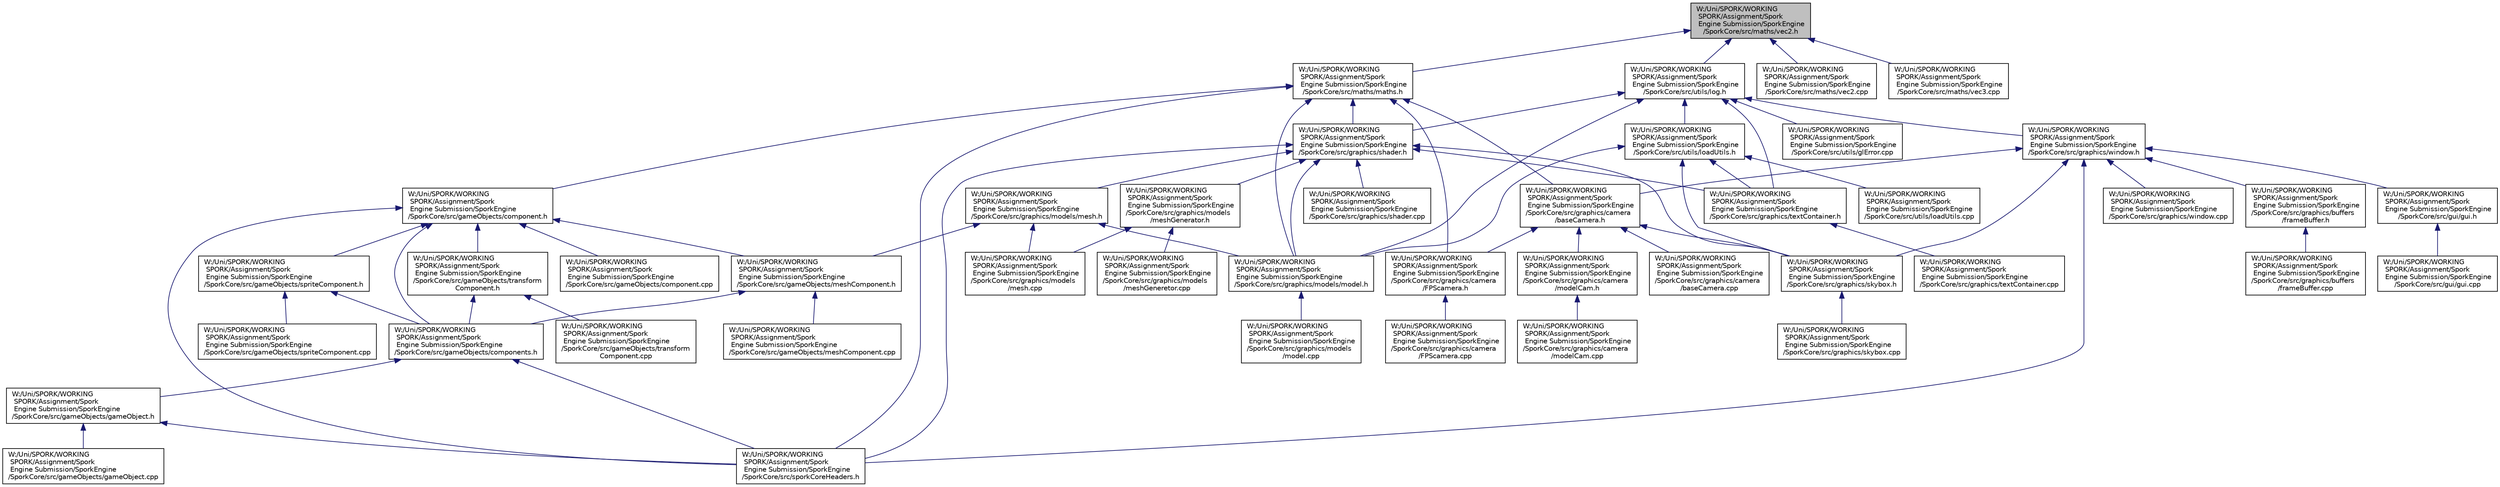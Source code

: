 digraph "W:/Uni/SPORK/WORKING SPORK/Assignment/Spork Engine Submission/SporkEngine/SporkCore/src/maths/vec2.h"
{
  edge [fontname="Helvetica",fontsize="10",labelfontname="Helvetica",labelfontsize="10"];
  node [fontname="Helvetica",fontsize="10",shape=record];
  Node19 [label="W:/Uni/SPORK/WORKING\l SPORK/Assignment/Spork\l Engine Submission/SporkEngine\l/SporkCore/src/maths/vec2.h",height=0.2,width=0.4,color="black", fillcolor="grey75", style="filled", fontcolor="black"];
  Node19 -> Node20 [dir="back",color="midnightblue",fontsize="10",style="solid",fontname="Helvetica"];
  Node20 [label="W:/Uni/SPORK/WORKING\l SPORK/Assignment/Spork\l Engine Submission/SporkEngine\l/SporkCore/src/maths/maths.h",height=0.2,width=0.4,color="black", fillcolor="white", style="filled",URL="$maths_8h.html"];
  Node20 -> Node21 [dir="back",color="midnightblue",fontsize="10",style="solid",fontname="Helvetica"];
  Node21 [label="W:/Uni/SPORK/WORKING\l SPORK/Assignment/Spork\l Engine Submission/SporkEngine\l/SporkCore/src/gameObjects/component.h",height=0.2,width=0.4,color="black", fillcolor="white", style="filled",URL="$component_8h.html"];
  Node21 -> Node22 [dir="back",color="midnightblue",fontsize="10",style="solid",fontname="Helvetica"];
  Node22 [label="W:/Uni/SPORK/WORKING\l SPORK/Assignment/Spork\l Engine Submission/SporkEngine\l/SporkCore/src/gameObjects/component.cpp",height=0.2,width=0.4,color="black", fillcolor="white", style="filled",URL="$component_8cpp.html"];
  Node21 -> Node23 [dir="back",color="midnightblue",fontsize="10",style="solid",fontname="Helvetica"];
  Node23 [label="W:/Uni/SPORK/WORKING\l SPORK/Assignment/Spork\l Engine Submission/SporkEngine\l/SporkCore/src/gameObjects/components.h",height=0.2,width=0.4,color="black", fillcolor="white", style="filled",URL="$components_8h.html"];
  Node23 -> Node24 [dir="back",color="midnightblue",fontsize="10",style="solid",fontname="Helvetica"];
  Node24 [label="W:/Uni/SPORK/WORKING\l SPORK/Assignment/Spork\l Engine Submission/SporkEngine\l/SporkCore/src/gameObjects/gameObject.h",height=0.2,width=0.4,color="black", fillcolor="white", style="filled",URL="$game_object_8h.html"];
  Node24 -> Node25 [dir="back",color="midnightblue",fontsize="10",style="solid",fontname="Helvetica"];
  Node25 [label="W:/Uni/SPORK/WORKING\l SPORK/Assignment/Spork\l Engine Submission/SporkEngine\l/SporkCore/src/gameObjects/gameObject.cpp",height=0.2,width=0.4,color="black", fillcolor="white", style="filled",URL="$game_object_8cpp.html"];
  Node24 -> Node26 [dir="back",color="midnightblue",fontsize="10",style="solid",fontname="Helvetica"];
  Node26 [label="W:/Uni/SPORK/WORKING\l SPORK/Assignment/Spork\l Engine Submission/SporkEngine\l/SporkCore/src/sporkCoreHeaders.h",height=0.2,width=0.4,color="black", fillcolor="white", style="filled",URL="$spork_core_headers_8h.html"];
  Node23 -> Node26 [dir="back",color="midnightblue",fontsize="10",style="solid",fontname="Helvetica"];
  Node21 -> Node27 [dir="back",color="midnightblue",fontsize="10",style="solid",fontname="Helvetica"];
  Node27 [label="W:/Uni/SPORK/WORKING\l SPORK/Assignment/Spork\l Engine Submission/SporkEngine\l/SporkCore/src/gameObjects/spriteComponent.h",height=0.2,width=0.4,color="black", fillcolor="white", style="filled",URL="$sprite_component_8h.html"];
  Node27 -> Node23 [dir="back",color="midnightblue",fontsize="10",style="solid",fontname="Helvetica"];
  Node27 -> Node28 [dir="back",color="midnightblue",fontsize="10",style="solid",fontname="Helvetica"];
  Node28 [label="W:/Uni/SPORK/WORKING\l SPORK/Assignment/Spork\l Engine Submission/SporkEngine\l/SporkCore/src/gameObjects/spriteComponent.cpp",height=0.2,width=0.4,color="black", fillcolor="white", style="filled",URL="$sprite_component_8cpp.html"];
  Node21 -> Node29 [dir="back",color="midnightblue",fontsize="10",style="solid",fontname="Helvetica"];
  Node29 [label="W:/Uni/SPORK/WORKING\l SPORK/Assignment/Spork\l Engine Submission/SporkEngine\l/SporkCore/src/gameObjects/transform\lComponent.h",height=0.2,width=0.4,color="black", fillcolor="white", style="filled",URL="$transform_component_8h.html"];
  Node29 -> Node23 [dir="back",color="midnightblue",fontsize="10",style="solid",fontname="Helvetica"];
  Node29 -> Node30 [dir="back",color="midnightblue",fontsize="10",style="solid",fontname="Helvetica"];
  Node30 [label="W:/Uni/SPORK/WORKING\l SPORK/Assignment/Spork\l Engine Submission/SporkEngine\l/SporkCore/src/gameObjects/transform\lComponent.cpp",height=0.2,width=0.4,color="black", fillcolor="white", style="filled",URL="$transform_component_8cpp.html"];
  Node21 -> Node31 [dir="back",color="midnightblue",fontsize="10",style="solid",fontname="Helvetica"];
  Node31 [label="W:/Uni/SPORK/WORKING\l SPORK/Assignment/Spork\l Engine Submission/SporkEngine\l/SporkCore/src/gameObjects/meshComponent.h",height=0.2,width=0.4,color="black", fillcolor="white", style="filled",URL="$mesh_component_8h.html"];
  Node31 -> Node23 [dir="back",color="midnightblue",fontsize="10",style="solid",fontname="Helvetica"];
  Node31 -> Node32 [dir="back",color="midnightblue",fontsize="10",style="solid",fontname="Helvetica"];
  Node32 [label="W:/Uni/SPORK/WORKING\l SPORK/Assignment/Spork\l Engine Submission/SporkEngine\l/SporkCore/src/gameObjects/meshComponent.cpp",height=0.2,width=0.4,color="black", fillcolor="white", style="filled",URL="$mesh_component_8cpp.html"];
  Node21 -> Node26 [dir="back",color="midnightblue",fontsize="10",style="solid",fontname="Helvetica"];
  Node20 -> Node33 [dir="back",color="midnightblue",fontsize="10",style="solid",fontname="Helvetica"];
  Node33 [label="W:/Uni/SPORK/WORKING\l SPORK/Assignment/Spork\l Engine Submission/SporkEngine\l/SporkCore/src/graphics/shader.h",height=0.2,width=0.4,color="black", fillcolor="white", style="filled",URL="$shader_8h.html"];
  Node33 -> Node34 [dir="back",color="midnightblue",fontsize="10",style="solid",fontname="Helvetica"];
  Node34 [label="W:/Uni/SPORK/WORKING\l SPORK/Assignment/Spork\l Engine Submission/SporkEngine\l/SporkCore/src/graphics/models/mesh.h",height=0.2,width=0.4,color="black", fillcolor="white", style="filled",URL="$mesh_8h.html"];
  Node34 -> Node31 [dir="back",color="midnightblue",fontsize="10",style="solid",fontname="Helvetica"];
  Node34 -> Node35 [dir="back",color="midnightblue",fontsize="10",style="solid",fontname="Helvetica"];
  Node35 [label="W:/Uni/SPORK/WORKING\l SPORK/Assignment/Spork\l Engine Submission/SporkEngine\l/SporkCore/src/graphics/models\l/mesh.cpp",height=0.2,width=0.4,color="black", fillcolor="white", style="filled",URL="$mesh_8cpp.html"];
  Node34 -> Node36 [dir="back",color="midnightblue",fontsize="10",style="solid",fontname="Helvetica"];
  Node36 [label="W:/Uni/SPORK/WORKING\l SPORK/Assignment/Spork\l Engine Submission/SporkEngine\l/SporkCore/src/graphics/models/model.h",height=0.2,width=0.4,color="black", fillcolor="white", style="filled",URL="$model_8h.html"];
  Node36 -> Node37 [dir="back",color="midnightblue",fontsize="10",style="solid",fontname="Helvetica"];
  Node37 [label="W:/Uni/SPORK/WORKING\l SPORK/Assignment/Spork\l Engine Submission/SporkEngine\l/SporkCore/src/graphics/models\l/model.cpp",height=0.2,width=0.4,color="black", fillcolor="white", style="filled",URL="$model_8cpp.html"];
  Node33 -> Node38 [dir="back",color="midnightblue",fontsize="10",style="solid",fontname="Helvetica"];
  Node38 [label="W:/Uni/SPORK/WORKING\l SPORK/Assignment/Spork\l Engine Submission/SporkEngine\l/SporkCore/src/graphics/models\l/meshGenerator.h",height=0.2,width=0.4,color="black", fillcolor="white", style="filled",URL="$mesh_generator_8h.html"];
  Node38 -> Node35 [dir="back",color="midnightblue",fontsize="10",style="solid",fontname="Helvetica"];
  Node38 -> Node39 [dir="back",color="midnightblue",fontsize="10",style="solid",fontname="Helvetica"];
  Node39 [label="W:/Uni/SPORK/WORKING\l SPORK/Assignment/Spork\l Engine Submission/SporkEngine\l/SporkCore/src/graphics/models\l/meshGeneretor.cpp",height=0.2,width=0.4,color="black", fillcolor="white", style="filled",URL="$mesh_generetor_8cpp.html"];
  Node33 -> Node36 [dir="back",color="midnightblue",fontsize="10",style="solid",fontname="Helvetica"];
  Node33 -> Node40 [dir="back",color="midnightblue",fontsize="10",style="solid",fontname="Helvetica"];
  Node40 [label="W:/Uni/SPORK/WORKING\l SPORK/Assignment/Spork\l Engine Submission/SporkEngine\l/SporkCore/src/graphics/shader.cpp",height=0.2,width=0.4,color="black", fillcolor="white", style="filled",URL="$shader_8cpp.html"];
  Node33 -> Node41 [dir="back",color="midnightblue",fontsize="10",style="solid",fontname="Helvetica"];
  Node41 [label="W:/Uni/SPORK/WORKING\l SPORK/Assignment/Spork\l Engine Submission/SporkEngine\l/SporkCore/src/graphics/skybox.h",height=0.2,width=0.4,color="black", fillcolor="white", style="filled",URL="$skybox_8h.html"];
  Node41 -> Node42 [dir="back",color="midnightblue",fontsize="10",style="solid",fontname="Helvetica"];
  Node42 [label="W:/Uni/SPORK/WORKING\l SPORK/Assignment/Spork\l Engine Submission/SporkEngine\l/SporkCore/src/graphics/skybox.cpp",height=0.2,width=0.4,color="black", fillcolor="white", style="filled",URL="$skybox_8cpp.html"];
  Node33 -> Node43 [dir="back",color="midnightblue",fontsize="10",style="solid",fontname="Helvetica"];
  Node43 [label="W:/Uni/SPORK/WORKING\l SPORK/Assignment/Spork\l Engine Submission/SporkEngine\l/SporkCore/src/graphics/textContainer.h",height=0.2,width=0.4,color="black", fillcolor="white", style="filled",URL="$text_container_8h.html"];
  Node43 -> Node44 [dir="back",color="midnightblue",fontsize="10",style="solid",fontname="Helvetica"];
  Node44 [label="W:/Uni/SPORK/WORKING\l SPORK/Assignment/Spork\l Engine Submission/SporkEngine\l/SporkCore/src/graphics/textContainer.cpp",height=0.2,width=0.4,color="black", fillcolor="white", style="filled",URL="$text_container_8cpp.html"];
  Node33 -> Node26 [dir="back",color="midnightblue",fontsize="10",style="solid",fontname="Helvetica"];
  Node20 -> Node45 [dir="back",color="midnightblue",fontsize="10",style="solid",fontname="Helvetica"];
  Node45 [label="W:/Uni/SPORK/WORKING\l SPORK/Assignment/Spork\l Engine Submission/SporkEngine\l/SporkCore/src/graphics/camera\l/baseCamera.h",height=0.2,width=0.4,color="black", fillcolor="white", style="filled",URL="$base_camera_8h.html"];
  Node45 -> Node46 [dir="back",color="midnightblue",fontsize="10",style="solid",fontname="Helvetica"];
  Node46 [label="W:/Uni/SPORK/WORKING\l SPORK/Assignment/Spork\l Engine Submission/SporkEngine\l/SporkCore/src/graphics/camera\l/baseCamera.cpp",height=0.2,width=0.4,color="black", fillcolor="white", style="filled",URL="$base_camera_8cpp.html"];
  Node45 -> Node47 [dir="back",color="midnightblue",fontsize="10",style="solid",fontname="Helvetica"];
  Node47 [label="W:/Uni/SPORK/WORKING\l SPORK/Assignment/Spork\l Engine Submission/SporkEngine\l/SporkCore/src/graphics/camera\l/FPScamera.h",height=0.2,width=0.4,color="black", fillcolor="white", style="filled",URL="$_f_p_scamera_8h.html"];
  Node47 -> Node48 [dir="back",color="midnightblue",fontsize="10",style="solid",fontname="Helvetica"];
  Node48 [label="W:/Uni/SPORK/WORKING\l SPORK/Assignment/Spork\l Engine Submission/SporkEngine\l/SporkCore/src/graphics/camera\l/FPScamera.cpp",height=0.2,width=0.4,color="black", fillcolor="white", style="filled",URL="$_f_p_scamera_8cpp.html"];
  Node45 -> Node49 [dir="back",color="midnightblue",fontsize="10",style="solid",fontname="Helvetica"];
  Node49 [label="W:/Uni/SPORK/WORKING\l SPORK/Assignment/Spork\l Engine Submission/SporkEngine\l/SporkCore/src/graphics/camera\l/modelCam.h",height=0.2,width=0.4,color="black", fillcolor="white", style="filled",URL="$model_cam_8h.html"];
  Node49 -> Node50 [dir="back",color="midnightblue",fontsize="10",style="solid",fontname="Helvetica"];
  Node50 [label="W:/Uni/SPORK/WORKING\l SPORK/Assignment/Spork\l Engine Submission/SporkEngine\l/SporkCore/src/graphics/camera\l/modelCam.cpp",height=0.2,width=0.4,color="black", fillcolor="white", style="filled",URL="$model_cam_8cpp.html"];
  Node45 -> Node41 [dir="back",color="midnightblue",fontsize="10",style="solid",fontname="Helvetica"];
  Node20 -> Node47 [dir="back",color="midnightblue",fontsize="10",style="solid",fontname="Helvetica"];
  Node20 -> Node36 [dir="back",color="midnightblue",fontsize="10",style="solid",fontname="Helvetica"];
  Node20 -> Node26 [dir="back",color="midnightblue",fontsize="10",style="solid",fontname="Helvetica"];
  Node19 -> Node51 [dir="back",color="midnightblue",fontsize="10",style="solid",fontname="Helvetica"];
  Node51 [label="W:/Uni/SPORK/WORKING\l SPORK/Assignment/Spork\l Engine Submission/SporkEngine\l/SporkCore/src/utils/log.h",height=0.2,width=0.4,color="black", fillcolor="white", style="filled",URL="$log_8h.html"];
  Node51 -> Node33 [dir="back",color="midnightblue",fontsize="10",style="solid",fontname="Helvetica"];
  Node51 -> Node52 [dir="back",color="midnightblue",fontsize="10",style="solid",fontname="Helvetica"];
  Node52 [label="W:/Uni/SPORK/WORKING\l SPORK/Assignment/Spork\l Engine Submission/SporkEngine\l/SporkCore/src/graphics/window.h",height=0.2,width=0.4,color="black", fillcolor="white", style="filled",URL="$window_8h.html"];
  Node52 -> Node53 [dir="back",color="midnightblue",fontsize="10",style="solid",fontname="Helvetica"];
  Node53 [label="W:/Uni/SPORK/WORKING\l SPORK/Assignment/Spork\l Engine Submission/SporkEngine\l/SporkCore/src/graphics/buffers\l/frameBuffer.h",height=0.2,width=0.4,color="black", fillcolor="white", style="filled",URL="$frame_buffer_8h.html"];
  Node53 -> Node54 [dir="back",color="midnightblue",fontsize="10",style="solid",fontname="Helvetica"];
  Node54 [label="W:/Uni/SPORK/WORKING\l SPORK/Assignment/Spork\l Engine Submission/SporkEngine\l/SporkCore/src/graphics/buffers\l/frameBuffer.cpp",height=0.2,width=0.4,color="black", fillcolor="white", style="filled",URL="$frame_buffer_8cpp.html"];
  Node52 -> Node45 [dir="back",color="midnightblue",fontsize="10",style="solid",fontname="Helvetica"];
  Node52 -> Node41 [dir="back",color="midnightblue",fontsize="10",style="solid",fontname="Helvetica"];
  Node52 -> Node55 [dir="back",color="midnightblue",fontsize="10",style="solid",fontname="Helvetica"];
  Node55 [label="W:/Uni/SPORK/WORKING\l SPORK/Assignment/Spork\l Engine Submission/SporkEngine\l/SporkCore/src/graphics/window.cpp",height=0.2,width=0.4,color="black", fillcolor="white", style="filled",URL="$window_8cpp.html"];
  Node52 -> Node56 [dir="back",color="midnightblue",fontsize="10",style="solid",fontname="Helvetica"];
  Node56 [label="W:/Uni/SPORK/WORKING\l SPORK/Assignment/Spork\l Engine Submission/SporkEngine\l/SporkCore/src/gui/gui.h",height=0.2,width=0.4,color="black", fillcolor="white", style="filled",URL="$gui_8h.html"];
  Node56 -> Node57 [dir="back",color="midnightblue",fontsize="10",style="solid",fontname="Helvetica"];
  Node57 [label="W:/Uni/SPORK/WORKING\l SPORK/Assignment/Spork\l Engine Submission/SporkEngine\l/SporkCore/src/gui/gui.cpp",height=0.2,width=0.4,color="black", fillcolor="white", style="filled",URL="$gui_8cpp.html"];
  Node52 -> Node26 [dir="back",color="midnightblue",fontsize="10",style="solid",fontname="Helvetica"];
  Node51 -> Node36 [dir="back",color="midnightblue",fontsize="10",style="solid",fontname="Helvetica"];
  Node51 -> Node58 [dir="back",color="midnightblue",fontsize="10",style="solid",fontname="Helvetica"];
  Node58 [label="W:/Uni/SPORK/WORKING\l SPORK/Assignment/Spork\l Engine Submission/SporkEngine\l/SporkCore/src/utils/loadUtils.h",height=0.2,width=0.4,color="black", fillcolor="white", style="filled",URL="$load_utils_8h.html"];
  Node58 -> Node36 [dir="back",color="midnightblue",fontsize="10",style="solid",fontname="Helvetica"];
  Node58 -> Node41 [dir="back",color="midnightblue",fontsize="10",style="solid",fontname="Helvetica"];
  Node58 -> Node43 [dir="back",color="midnightblue",fontsize="10",style="solid",fontname="Helvetica"];
  Node58 -> Node59 [dir="back",color="midnightblue",fontsize="10",style="solid",fontname="Helvetica"];
  Node59 [label="W:/Uni/SPORK/WORKING\l SPORK/Assignment/Spork\l Engine Submission/SporkEngine\l/SporkCore/src/utils/loadUtils.cpp",height=0.2,width=0.4,color="black", fillcolor="white", style="filled",URL="$load_utils_8cpp.html"];
  Node51 -> Node43 [dir="back",color="midnightblue",fontsize="10",style="solid",fontname="Helvetica"];
  Node51 -> Node60 [dir="back",color="midnightblue",fontsize="10",style="solid",fontname="Helvetica"];
  Node60 [label="W:/Uni/SPORK/WORKING\l SPORK/Assignment/Spork\l Engine Submission/SporkEngine\l/SporkCore/src/utils/glError.cpp",height=0.2,width=0.4,color="black", fillcolor="white", style="filled",URL="$gl_error_8cpp.html"];
  Node19 -> Node61 [dir="back",color="midnightblue",fontsize="10",style="solid",fontname="Helvetica"];
  Node61 [label="W:/Uni/SPORK/WORKING\l SPORK/Assignment/Spork\l Engine Submission/SporkEngine\l/SporkCore/src/maths/vec2.cpp",height=0.2,width=0.4,color="black", fillcolor="white", style="filled",URL="$vec2_8cpp.html"];
  Node19 -> Node62 [dir="back",color="midnightblue",fontsize="10",style="solid",fontname="Helvetica"];
  Node62 [label="W:/Uni/SPORK/WORKING\l SPORK/Assignment/Spork\l Engine Submission/SporkEngine\l/SporkCore/src/maths/vec3.cpp",height=0.2,width=0.4,color="black", fillcolor="white", style="filled",URL="$vec3_8cpp.html"];
}
